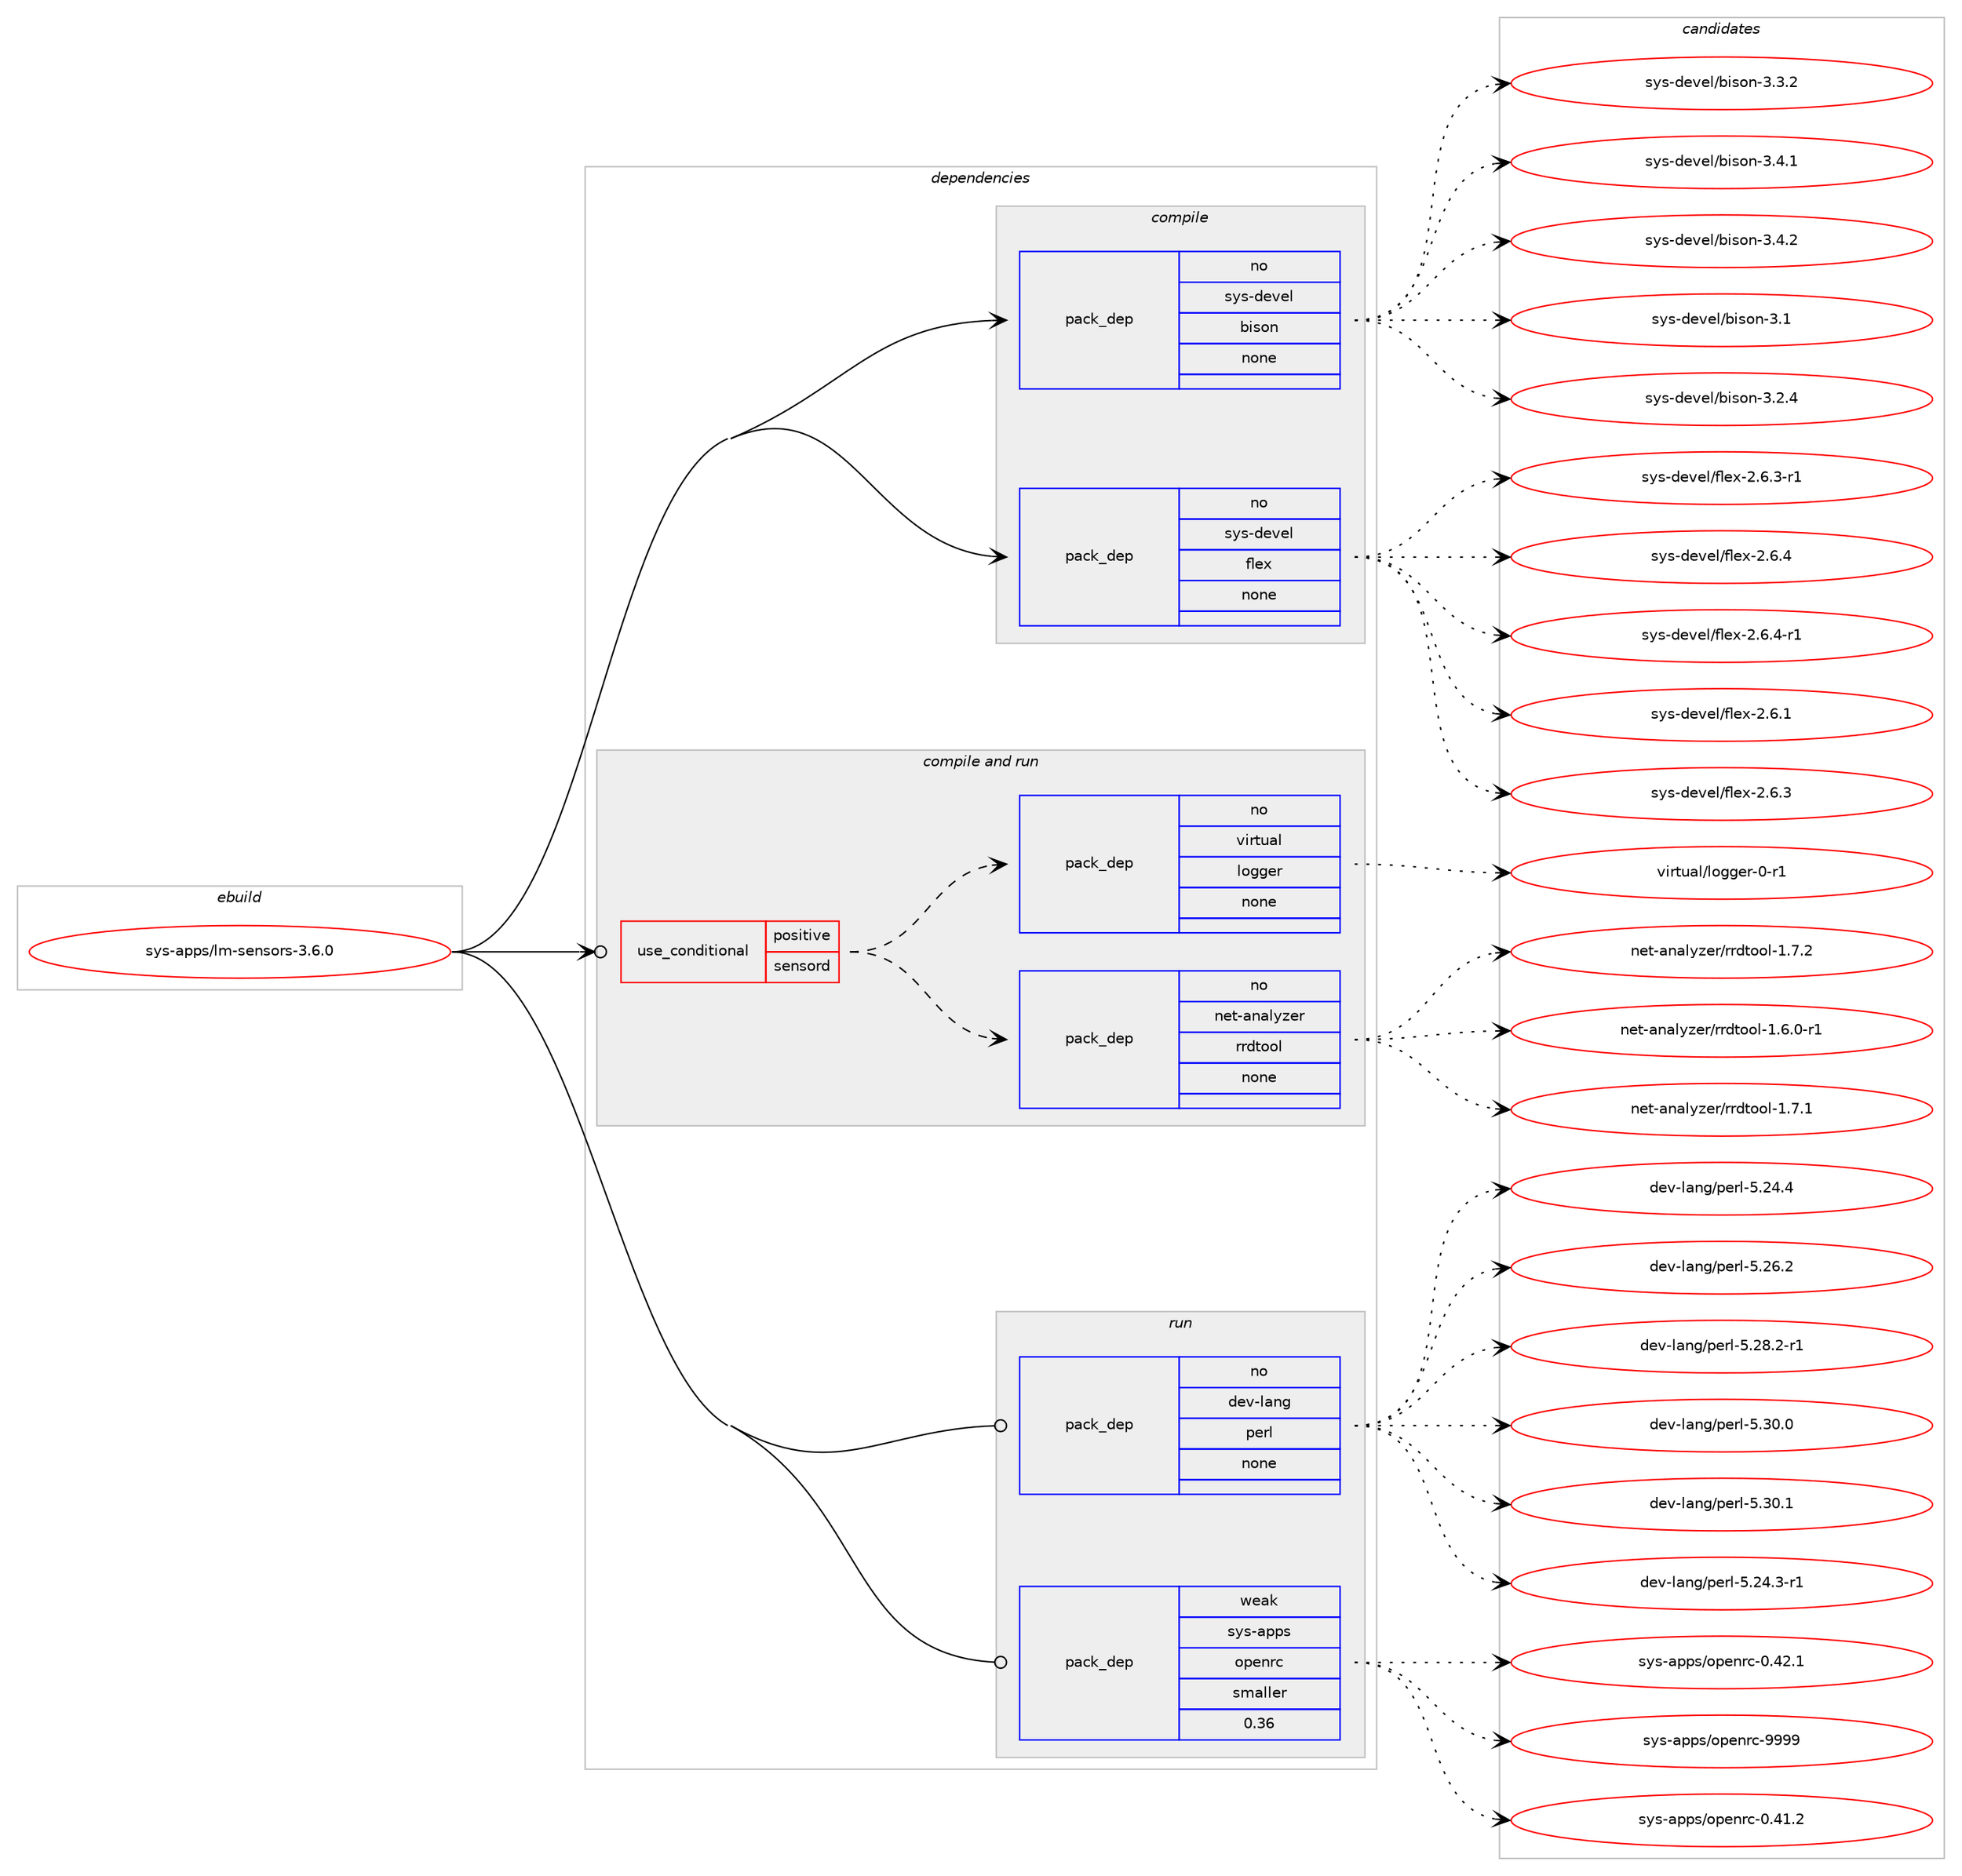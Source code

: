 digraph prolog {

# *************
# Graph options
# *************

newrank=true;
concentrate=true;
compound=true;
graph [rankdir=LR,fontname=Helvetica,fontsize=10,ranksep=1.5];#, ranksep=2.5, nodesep=0.2];
edge  [arrowhead=vee];
node  [fontname=Helvetica,fontsize=10];

# **********
# The ebuild
# **********

subgraph cluster_leftcol {
color=gray;
rank=same;
label=<<i>ebuild</i>>;
id [label="sys-apps/lm-sensors-3.6.0", color=red, width=4, href="../sys-apps/lm-sensors-3.6.0.svg"];
}

# ****************
# The dependencies
# ****************

subgraph cluster_midcol {
color=gray;
label=<<i>dependencies</i>>;
subgraph cluster_compile {
fillcolor="#eeeeee";
style=filled;
label=<<i>compile</i>>;
subgraph pack649786 {
dependency876156 [label=<<TABLE BORDER="0" CELLBORDER="1" CELLSPACING="0" CELLPADDING="4" WIDTH="220"><TR><TD ROWSPAN="6" CELLPADDING="30">pack_dep</TD></TR><TR><TD WIDTH="110">no</TD></TR><TR><TD>sys-devel</TD></TR><TR><TD>bison</TD></TR><TR><TD>none</TD></TR><TR><TD></TD></TR></TABLE>>, shape=none, color=blue];
}
id:e -> dependency876156:w [weight=20,style="solid",arrowhead="vee"];
subgraph pack649787 {
dependency876157 [label=<<TABLE BORDER="0" CELLBORDER="1" CELLSPACING="0" CELLPADDING="4" WIDTH="220"><TR><TD ROWSPAN="6" CELLPADDING="30">pack_dep</TD></TR><TR><TD WIDTH="110">no</TD></TR><TR><TD>sys-devel</TD></TR><TR><TD>flex</TD></TR><TR><TD>none</TD></TR><TR><TD></TD></TR></TABLE>>, shape=none, color=blue];
}
id:e -> dependency876157:w [weight=20,style="solid",arrowhead="vee"];
}
subgraph cluster_compileandrun {
fillcolor="#eeeeee";
style=filled;
label=<<i>compile and run</i>>;
subgraph cond211010 {
dependency876158 [label=<<TABLE BORDER="0" CELLBORDER="1" CELLSPACING="0" CELLPADDING="4"><TR><TD ROWSPAN="3" CELLPADDING="10">use_conditional</TD></TR><TR><TD>positive</TD></TR><TR><TD>sensord</TD></TR></TABLE>>, shape=none, color=red];
subgraph pack649788 {
dependency876159 [label=<<TABLE BORDER="0" CELLBORDER="1" CELLSPACING="0" CELLPADDING="4" WIDTH="220"><TR><TD ROWSPAN="6" CELLPADDING="30">pack_dep</TD></TR><TR><TD WIDTH="110">no</TD></TR><TR><TD>net-analyzer</TD></TR><TR><TD>rrdtool</TD></TR><TR><TD>none</TD></TR><TR><TD></TD></TR></TABLE>>, shape=none, color=blue];
}
dependency876158:e -> dependency876159:w [weight=20,style="dashed",arrowhead="vee"];
subgraph pack649789 {
dependency876160 [label=<<TABLE BORDER="0" CELLBORDER="1" CELLSPACING="0" CELLPADDING="4" WIDTH="220"><TR><TD ROWSPAN="6" CELLPADDING="30">pack_dep</TD></TR><TR><TD WIDTH="110">no</TD></TR><TR><TD>virtual</TD></TR><TR><TD>logger</TD></TR><TR><TD>none</TD></TR><TR><TD></TD></TR></TABLE>>, shape=none, color=blue];
}
dependency876158:e -> dependency876160:w [weight=20,style="dashed",arrowhead="vee"];
}
id:e -> dependency876158:w [weight=20,style="solid",arrowhead="odotvee"];
}
subgraph cluster_run {
fillcolor="#eeeeee";
style=filled;
label=<<i>run</i>>;
subgraph pack649790 {
dependency876161 [label=<<TABLE BORDER="0" CELLBORDER="1" CELLSPACING="0" CELLPADDING="4" WIDTH="220"><TR><TD ROWSPAN="6" CELLPADDING="30">pack_dep</TD></TR><TR><TD WIDTH="110">no</TD></TR><TR><TD>dev-lang</TD></TR><TR><TD>perl</TD></TR><TR><TD>none</TD></TR><TR><TD></TD></TR></TABLE>>, shape=none, color=blue];
}
id:e -> dependency876161:w [weight=20,style="solid",arrowhead="odot"];
subgraph pack649791 {
dependency876162 [label=<<TABLE BORDER="0" CELLBORDER="1" CELLSPACING="0" CELLPADDING="4" WIDTH="220"><TR><TD ROWSPAN="6" CELLPADDING="30">pack_dep</TD></TR><TR><TD WIDTH="110">weak</TD></TR><TR><TD>sys-apps</TD></TR><TR><TD>openrc</TD></TR><TR><TD>smaller</TD></TR><TR><TD>0.36</TD></TR></TABLE>>, shape=none, color=blue];
}
id:e -> dependency876162:w [weight=20,style="solid",arrowhead="odot"];
}
}

# **************
# The candidates
# **************

subgraph cluster_choices {
rank=same;
color=gray;
label=<<i>candidates</i>>;

subgraph choice649786 {
color=black;
nodesep=1;
choice11512111545100101118101108479810511511111045514649 [label="sys-devel/bison-3.1", color=red, width=4,href="../sys-devel/bison-3.1.svg"];
choice115121115451001011181011084798105115111110455146504652 [label="sys-devel/bison-3.2.4", color=red, width=4,href="../sys-devel/bison-3.2.4.svg"];
choice115121115451001011181011084798105115111110455146514650 [label="sys-devel/bison-3.3.2", color=red, width=4,href="../sys-devel/bison-3.3.2.svg"];
choice115121115451001011181011084798105115111110455146524649 [label="sys-devel/bison-3.4.1", color=red, width=4,href="../sys-devel/bison-3.4.1.svg"];
choice115121115451001011181011084798105115111110455146524650 [label="sys-devel/bison-3.4.2", color=red, width=4,href="../sys-devel/bison-3.4.2.svg"];
dependency876156:e -> choice11512111545100101118101108479810511511111045514649:w [style=dotted,weight="100"];
dependency876156:e -> choice115121115451001011181011084798105115111110455146504652:w [style=dotted,weight="100"];
dependency876156:e -> choice115121115451001011181011084798105115111110455146514650:w [style=dotted,weight="100"];
dependency876156:e -> choice115121115451001011181011084798105115111110455146524649:w [style=dotted,weight="100"];
dependency876156:e -> choice115121115451001011181011084798105115111110455146524650:w [style=dotted,weight="100"];
}
subgraph choice649787 {
color=black;
nodesep=1;
choice1151211154510010111810110847102108101120455046544649 [label="sys-devel/flex-2.6.1", color=red, width=4,href="../sys-devel/flex-2.6.1.svg"];
choice1151211154510010111810110847102108101120455046544651 [label="sys-devel/flex-2.6.3", color=red, width=4,href="../sys-devel/flex-2.6.3.svg"];
choice11512111545100101118101108471021081011204550465446514511449 [label="sys-devel/flex-2.6.3-r1", color=red, width=4,href="../sys-devel/flex-2.6.3-r1.svg"];
choice1151211154510010111810110847102108101120455046544652 [label="sys-devel/flex-2.6.4", color=red, width=4,href="../sys-devel/flex-2.6.4.svg"];
choice11512111545100101118101108471021081011204550465446524511449 [label="sys-devel/flex-2.6.4-r1", color=red, width=4,href="../sys-devel/flex-2.6.4-r1.svg"];
dependency876157:e -> choice1151211154510010111810110847102108101120455046544649:w [style=dotted,weight="100"];
dependency876157:e -> choice1151211154510010111810110847102108101120455046544651:w [style=dotted,weight="100"];
dependency876157:e -> choice11512111545100101118101108471021081011204550465446514511449:w [style=dotted,weight="100"];
dependency876157:e -> choice1151211154510010111810110847102108101120455046544652:w [style=dotted,weight="100"];
dependency876157:e -> choice11512111545100101118101108471021081011204550465446524511449:w [style=dotted,weight="100"];
}
subgraph choice649788 {
color=black;
nodesep=1;
choice110101116459711097108121122101114471141141001161111111084549465446484511449 [label="net-analyzer/rrdtool-1.6.0-r1", color=red, width=4,href="../net-analyzer/rrdtool-1.6.0-r1.svg"];
choice11010111645971109710812112210111447114114100116111111108454946554649 [label="net-analyzer/rrdtool-1.7.1", color=red, width=4,href="../net-analyzer/rrdtool-1.7.1.svg"];
choice11010111645971109710812112210111447114114100116111111108454946554650 [label="net-analyzer/rrdtool-1.7.2", color=red, width=4,href="../net-analyzer/rrdtool-1.7.2.svg"];
dependency876159:e -> choice110101116459711097108121122101114471141141001161111111084549465446484511449:w [style=dotted,weight="100"];
dependency876159:e -> choice11010111645971109710812112210111447114114100116111111108454946554649:w [style=dotted,weight="100"];
dependency876159:e -> choice11010111645971109710812112210111447114114100116111111108454946554650:w [style=dotted,weight="100"];
}
subgraph choice649789 {
color=black;
nodesep=1;
choice118105114116117971084710811110310310111445484511449 [label="virtual/logger-0-r1", color=red, width=4,href="../virtual/logger-0-r1.svg"];
dependency876160:e -> choice118105114116117971084710811110310310111445484511449:w [style=dotted,weight="100"];
}
subgraph choice649790 {
color=black;
nodesep=1;
choice100101118451089711010347112101114108455346505246514511449 [label="dev-lang/perl-5.24.3-r1", color=red, width=4,href="../dev-lang/perl-5.24.3-r1.svg"];
choice10010111845108971101034711210111410845534650524652 [label="dev-lang/perl-5.24.4", color=red, width=4,href="../dev-lang/perl-5.24.4.svg"];
choice10010111845108971101034711210111410845534650544650 [label="dev-lang/perl-5.26.2", color=red, width=4,href="../dev-lang/perl-5.26.2.svg"];
choice100101118451089711010347112101114108455346505646504511449 [label="dev-lang/perl-5.28.2-r1", color=red, width=4,href="../dev-lang/perl-5.28.2-r1.svg"];
choice10010111845108971101034711210111410845534651484648 [label="dev-lang/perl-5.30.0", color=red, width=4,href="../dev-lang/perl-5.30.0.svg"];
choice10010111845108971101034711210111410845534651484649 [label="dev-lang/perl-5.30.1", color=red, width=4,href="../dev-lang/perl-5.30.1.svg"];
dependency876161:e -> choice100101118451089711010347112101114108455346505246514511449:w [style=dotted,weight="100"];
dependency876161:e -> choice10010111845108971101034711210111410845534650524652:w [style=dotted,weight="100"];
dependency876161:e -> choice10010111845108971101034711210111410845534650544650:w [style=dotted,weight="100"];
dependency876161:e -> choice100101118451089711010347112101114108455346505646504511449:w [style=dotted,weight="100"];
dependency876161:e -> choice10010111845108971101034711210111410845534651484648:w [style=dotted,weight="100"];
dependency876161:e -> choice10010111845108971101034711210111410845534651484649:w [style=dotted,weight="100"];
}
subgraph choice649791 {
color=black;
nodesep=1;
choice1151211154597112112115471111121011101149945484652494650 [label="sys-apps/openrc-0.41.2", color=red, width=4,href="../sys-apps/openrc-0.41.2.svg"];
choice1151211154597112112115471111121011101149945484652504649 [label="sys-apps/openrc-0.42.1", color=red, width=4,href="../sys-apps/openrc-0.42.1.svg"];
choice115121115459711211211547111112101110114994557575757 [label="sys-apps/openrc-9999", color=red, width=4,href="../sys-apps/openrc-9999.svg"];
dependency876162:e -> choice1151211154597112112115471111121011101149945484652494650:w [style=dotted,weight="100"];
dependency876162:e -> choice1151211154597112112115471111121011101149945484652504649:w [style=dotted,weight="100"];
dependency876162:e -> choice115121115459711211211547111112101110114994557575757:w [style=dotted,weight="100"];
}
}

}
